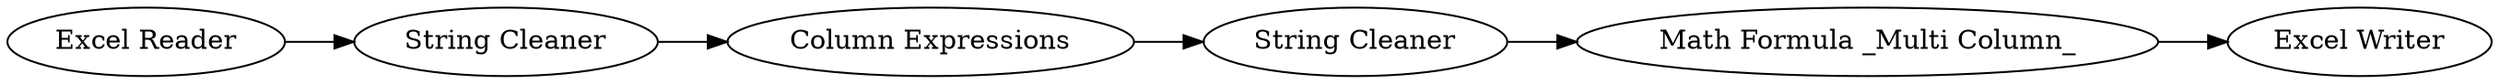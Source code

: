 digraph {
	30 -> 3
	2 -> 30
	31 -> 7
	3 -> 31
	1 -> 2
	1 [label="Excel Reader"]
	7 [label="Excel Writer"]
	31 [label="Math Formula _Multi Column_"]
	30 [label="Column Expressions"]
	3 [label="String Cleaner"]
	2 [label="String Cleaner"]
	rankdir=LR
}
